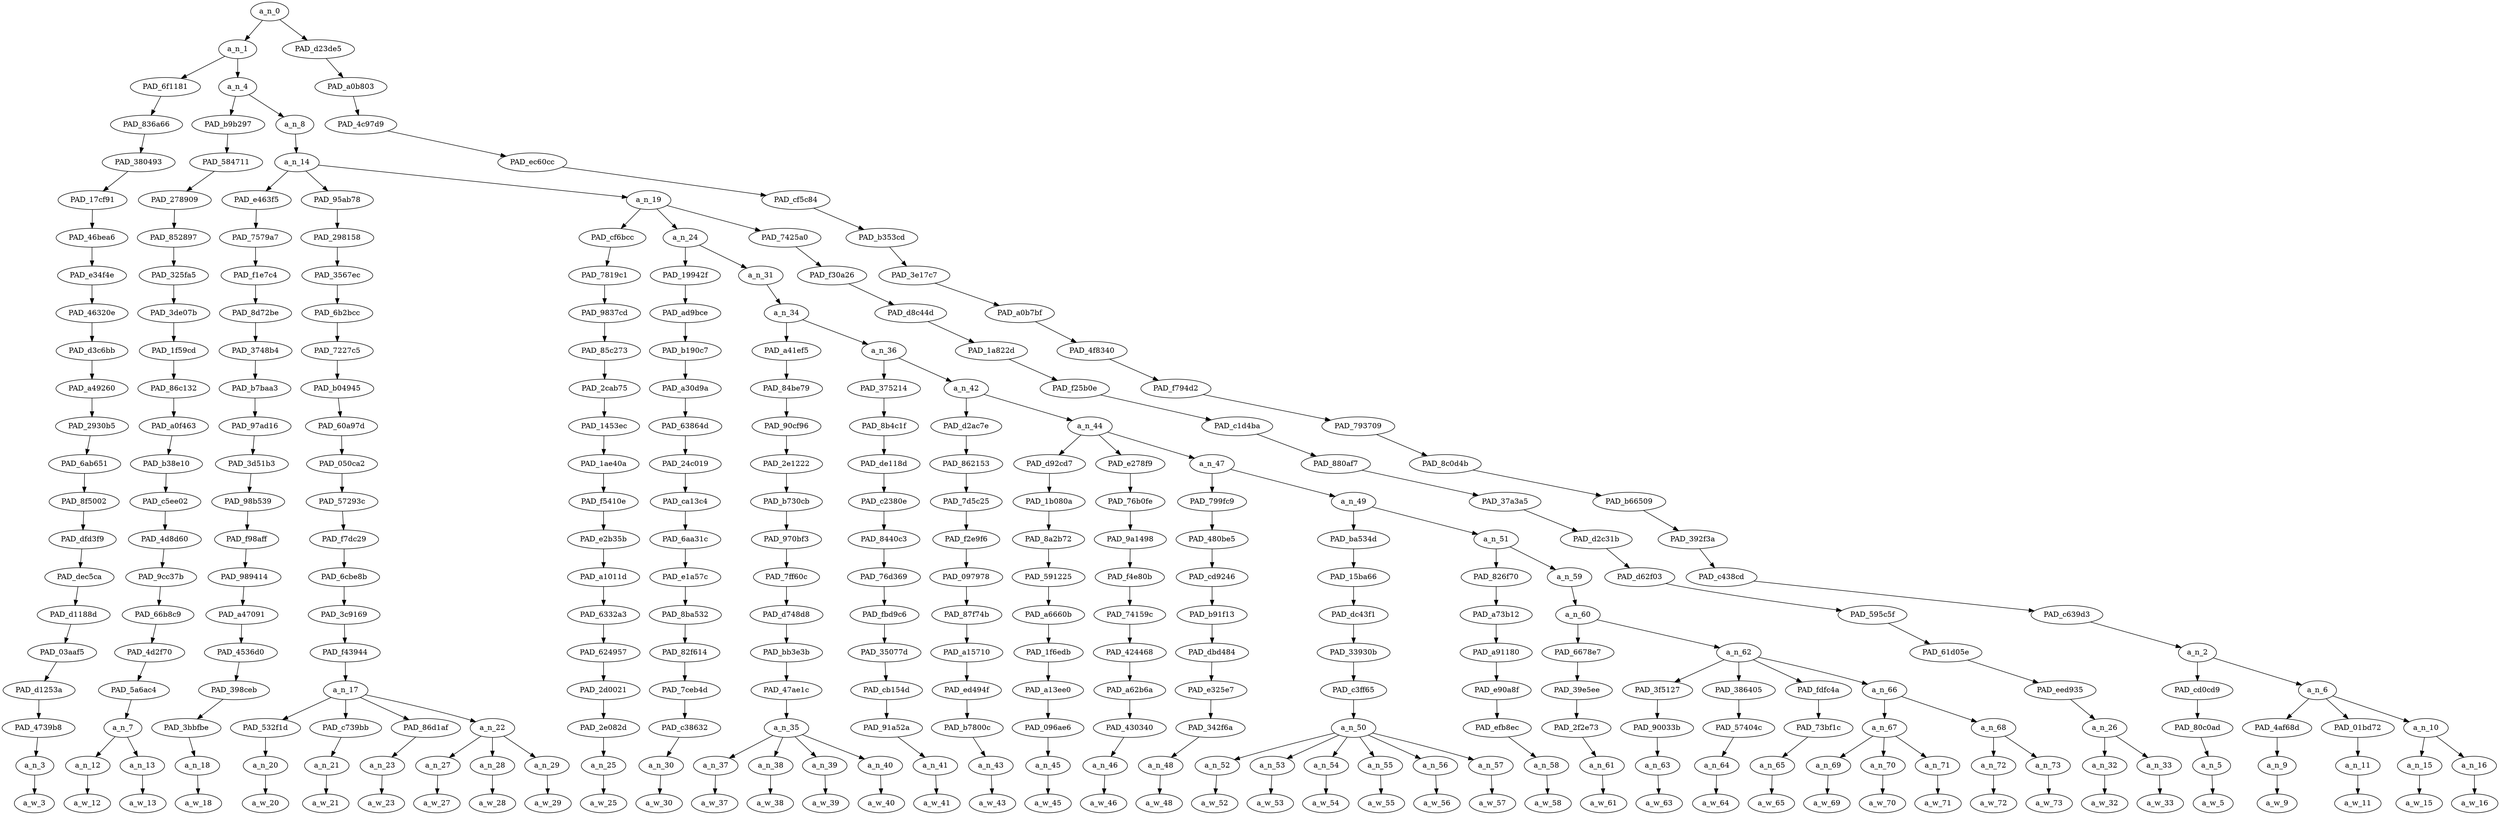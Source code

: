 strict digraph "" {
	a_n_0	[div_dir=1,
		index=0,
		level=21,
		pos="22.096337212456596,21!",
		text_span="[0, 1, 2, 3, 4, 5, 6, 7, 8, 9, 10, 11, 12, 13, 14, 15, 16, 17, 18, 19, 20, 21, 22, 23, 24, 25, 26, 27, 28, 29, 30, 31, 32, 33, 34, \
35, 36, 37, 38, 39, 40, 41, 42, 43]",
		value=1.00000001];
	a_n_1	[div_dir=1,
		index=0,
		level=20,
		pos="3.942674424913194,20!",
		text_span="[0, 1, 2, 3, 4, 5, 6, 7, 8, 9, 10, 11, 12, 13, 14, 15, 16, 17, 18, 19, 20, 21, 22, 23, 24, 25, 26, 27, 28, 29, 30, 31, 32, 33, 34, \
35, 36, 37, 38]",
		value=0.88649582];
	a_n_0 -> a_n_1;
	PAD_d23de5	[div_dir=1,
		index=1,
		level=20,
		pos="40.25,20!",
		text_span="[39, 40, 41, 42, 43]",
		value=0.11306426];
	a_n_0 -> PAD_d23de5;
	PAD_6f1181	[div_dir=1,
		index=0,
		level=19,
		pos="0.0,19!",
		text_span="[0]",
		value=0.02040898];
	a_n_1 -> PAD_6f1181;
	a_n_4	[div_dir=1,
		index=1,
		level=19,
		pos="7.885348849826388,19!",
		text_span="[1, 2, 3, 4, 5, 6, 7, 8, 9, 10, 11, 12, 13, 14, 15, 16, 17, 18, 19, 20, 21, 22, 23, 24, 25, 26, 27, 28, 29, 30, 31, 32, 33, 34, \
35, 36, 37, 38]",
		value=0.86567817];
	a_n_1 -> a_n_4;
	PAD_836a66	[div_dir=1,
		index=0,
		level=18,
		pos="0.0,18!",
		text_span="[0]",
		value=0.02040898];
	PAD_6f1181 -> PAD_836a66;
	PAD_380493	[div_dir=1,
		index=0,
		level=17,
		pos="0.0,17!",
		text_span="[0]",
		value=0.02040898];
	PAD_836a66 -> PAD_380493;
	PAD_17cf91	[div_dir=1,
		index=0,
		level=16,
		pos="0.0,16!",
		text_span="[0]",
		value=0.02040898];
	PAD_380493 -> PAD_17cf91;
	PAD_46bea6	[div_dir=1,
		index=0,
		level=15,
		pos="0.0,15!",
		text_span="[0]",
		value=0.02040898];
	PAD_17cf91 -> PAD_46bea6;
	PAD_e34f4e	[div_dir=1,
		index=0,
		level=14,
		pos="0.0,14!",
		text_span="[0]",
		value=0.02040898];
	PAD_46bea6 -> PAD_e34f4e;
	PAD_46320e	[div_dir=1,
		index=0,
		level=13,
		pos="0.0,13!",
		text_span="[0]",
		value=0.02040898];
	PAD_e34f4e -> PAD_46320e;
	PAD_d3c6bb	[div_dir=1,
		index=0,
		level=12,
		pos="0.0,12!",
		text_span="[0]",
		value=0.02040898];
	PAD_46320e -> PAD_d3c6bb;
	PAD_a49260	[div_dir=1,
		index=0,
		level=11,
		pos="0.0,11!",
		text_span="[0]",
		value=0.02040898];
	PAD_d3c6bb -> PAD_a49260;
	PAD_2930b5	[div_dir=1,
		index=0,
		level=10,
		pos="0.0,10!",
		text_span="[0]",
		value=0.02040898];
	PAD_a49260 -> PAD_2930b5;
	PAD_6ab651	[div_dir=1,
		index=0,
		level=9,
		pos="0.0,9!",
		text_span="[0]",
		value=0.02040898];
	PAD_2930b5 -> PAD_6ab651;
	PAD_8f5002	[div_dir=1,
		index=0,
		level=8,
		pos="0.0,8!",
		text_span="[0]",
		value=0.02040898];
	PAD_6ab651 -> PAD_8f5002;
	PAD_dfd3f9	[div_dir=1,
		index=0,
		level=7,
		pos="0.0,7!",
		text_span="[0]",
		value=0.02040898];
	PAD_8f5002 -> PAD_dfd3f9;
	PAD_dec5ca	[div_dir=1,
		index=0,
		level=6,
		pos="0.0,6!",
		text_span="[0]",
		value=0.02040898];
	PAD_dfd3f9 -> PAD_dec5ca;
	PAD_d1188d	[div_dir=1,
		index=0,
		level=5,
		pos="0.0,5!",
		text_span="[0]",
		value=0.02040898];
	PAD_dec5ca -> PAD_d1188d;
	PAD_03aaf5	[div_dir=1,
		index=0,
		level=4,
		pos="0.0,4!",
		text_span="[0]",
		value=0.02040898];
	PAD_d1188d -> PAD_03aaf5;
	PAD_d1253a	[div_dir=1,
		index=0,
		level=3,
		pos="0.0,3!",
		text_span="[0]",
		value=0.02040898];
	PAD_03aaf5 -> PAD_d1253a;
	PAD_4739b8	[div_dir=1,
		index=0,
		level=2,
		pos="0.0,2!",
		text_span="[0]",
		value=0.02040898];
	PAD_d1253a -> PAD_4739b8;
	a_n_3	[div_dir=1,
		index=0,
		level=1,
		pos="0.0,1!",
		text_span="[0]",
		value=0.02040898];
	PAD_4739b8 -> a_n_3;
	a_w_3	[div_dir=0,
		index=0,
		level=0,
		pos="0,0!",
		text_span="[0]",
		value=in];
	a_n_3 -> a_w_3;
	PAD_b9b297	[div_dir=1,
		index=1,
		level=18,
		pos="1.5,18!",
		text_span="[1, 2]",
		value=0.05766488];
	a_n_4 -> PAD_b9b297;
	a_n_8	[div_dir=1,
		index=2,
		level=18,
		pos="14.270697699652777,18!",
		text_span="[3, 4, 5, 6, 7, 8, 9, 10, 11, 12, 13, 14, 15, 16, 17, 18, 19, 20, 21, 22, 23, 24, 25, 26, 27, 28, 29, 30, 31, 32, 33, 34, 35, 36, \
37, 38]",
		value=0.80761815];
	a_n_4 -> a_n_8;
	PAD_584711	[div_dir=1,
		index=1,
		level=17,
		pos="1.5,17!",
		text_span="[1, 2]",
		value=0.05766488];
	PAD_b9b297 -> PAD_584711;
	PAD_278909	[div_dir=1,
		index=1,
		level=16,
		pos="1.5,16!",
		text_span="[1, 2]",
		value=0.05766488];
	PAD_584711 -> PAD_278909;
	PAD_852897	[div_dir=1,
		index=1,
		level=15,
		pos="1.5,15!",
		text_span="[1, 2]",
		value=0.05766488];
	PAD_278909 -> PAD_852897;
	PAD_325fa5	[div_dir=1,
		index=1,
		level=14,
		pos="1.5,14!",
		text_span="[1, 2]",
		value=0.05766488];
	PAD_852897 -> PAD_325fa5;
	PAD_3de07b	[div_dir=1,
		index=1,
		level=13,
		pos="1.5,13!",
		text_span="[1, 2]",
		value=0.05766488];
	PAD_325fa5 -> PAD_3de07b;
	PAD_1f59cd	[div_dir=1,
		index=1,
		level=12,
		pos="1.5,12!",
		text_span="[1, 2]",
		value=0.05766488];
	PAD_3de07b -> PAD_1f59cd;
	PAD_86c132	[div_dir=1,
		index=1,
		level=11,
		pos="1.5,11!",
		text_span="[1, 2]",
		value=0.05766488];
	PAD_1f59cd -> PAD_86c132;
	PAD_a0f463	[div_dir=1,
		index=1,
		level=10,
		pos="1.5,10!",
		text_span="[1, 2]",
		value=0.05766488];
	PAD_86c132 -> PAD_a0f463;
	PAD_b38e10	[div_dir=1,
		index=1,
		level=9,
		pos="1.5,9!",
		text_span="[1, 2]",
		value=0.05766488];
	PAD_a0f463 -> PAD_b38e10;
	PAD_c5ee02	[div_dir=1,
		index=1,
		level=8,
		pos="1.5,8!",
		text_span="[1, 2]",
		value=0.05766488];
	PAD_b38e10 -> PAD_c5ee02;
	PAD_4d8d60	[div_dir=1,
		index=1,
		level=7,
		pos="1.5,7!",
		text_span="[1, 2]",
		value=0.05766488];
	PAD_c5ee02 -> PAD_4d8d60;
	PAD_9cc37b	[div_dir=1,
		index=1,
		level=6,
		pos="1.5,6!",
		text_span="[1, 2]",
		value=0.05766488];
	PAD_4d8d60 -> PAD_9cc37b;
	PAD_66b8c9	[div_dir=1,
		index=1,
		level=5,
		pos="1.5,5!",
		text_span="[1, 2]",
		value=0.05766488];
	PAD_9cc37b -> PAD_66b8c9;
	PAD_4d2f70	[div_dir=1,
		index=1,
		level=4,
		pos="1.5,4!",
		text_span="[1, 2]",
		value=0.05766488];
	PAD_66b8c9 -> PAD_4d2f70;
	PAD_5a6ac4	[div_dir=1,
		index=1,
		level=3,
		pos="1.5,3!",
		text_span="[1, 2]",
		value=0.05766488];
	PAD_4d2f70 -> PAD_5a6ac4;
	a_n_7	[div_dir=1,
		index=1,
		level=2,
		pos="1.5,2!",
		text_span="[1, 2]",
		value=0.05766488];
	PAD_5a6ac4 -> a_n_7;
	a_n_12	[div_dir=1,
		index=1,
		level=1,
		pos="1.0,1!",
		text_span="[1]",
		value=0.01500311];
	a_n_7 -> a_n_12;
	a_n_13	[div_dir=1,
		index=2,
		level=1,
		pos="2.0,1!",
		text_span="[2]",
		value=0.04263597];
	a_n_7 -> a_n_13;
	a_w_12	[div_dir=0,
		index=1,
		level=0,
		pos="1,0!",
		text_span="[1]",
		value=two];
	a_n_12 -> a_w_12;
	a_w_13	[div_dir=0,
		index=2,
		level=0,
		pos="2,0!",
		text_span="[2]",
		value=tweets];
	a_n_13 -> a_w_13;
	a_n_14	[div_dir=1,
		index=2,
		level=17,
		pos="14.270697699652777,17!",
		text_span="[3, 4, 5, 6, 7, 8, 9, 10, 11, 12, 13, 14, 15, 16, 17, 18, 19, 20, 21, 22, 23, 24, 25, 26, 27, 28, 29, 30, 31, 32, 33, 34, 35, 36, \
37, 38]",
		value=0.80721451];
	a_n_8 -> a_n_14;
	PAD_e463f5	[div_dir=-1,
		index=3,
		level=16,
		pos="9.0,16!",
		text_span="[9]",
		value=0.01427335];
	a_n_14 -> PAD_e463f5;
	PAD_95ab78	[div_dir=1,
		index=2,
		level=16,
		pos="5.25,16!",
		text_span="[3, 4, 5, 6, 7, 8]",
		value=0.12228581];
	a_n_14 -> PAD_95ab78;
	a_n_19	[div_dir=1,
		index=4,
		level=16,
		pos="28.562093098958332,16!",
		text_span="[10, 11, 12, 13, 14, 15, 16, 17, 18, 19, 20, 21, 22, 23, 24, 25, 26, 27, 28, 29, 30, 31, 32, 33, 34, 35, 36, 37, 38]",
		value=0.67025171];
	a_n_14 -> a_n_19;
	PAD_7579a7	[div_dir=-1,
		index=3,
		level=15,
		pos="9.0,15!",
		text_span="[9]",
		value=0.01427335];
	PAD_e463f5 -> PAD_7579a7;
	PAD_f1e7c4	[div_dir=-1,
		index=3,
		level=14,
		pos="9.0,14!",
		text_span="[9]",
		value=0.01427335];
	PAD_7579a7 -> PAD_f1e7c4;
	PAD_8d72be	[div_dir=-1,
		index=3,
		level=13,
		pos="9.0,13!",
		text_span="[9]",
		value=0.01427335];
	PAD_f1e7c4 -> PAD_8d72be;
	PAD_3748b4	[div_dir=-1,
		index=3,
		level=12,
		pos="9.0,12!",
		text_span="[9]",
		value=0.01427335];
	PAD_8d72be -> PAD_3748b4;
	PAD_b7baa3	[div_dir=-1,
		index=3,
		level=11,
		pos="9.0,11!",
		text_span="[9]",
		value=0.01427335];
	PAD_3748b4 -> PAD_b7baa3;
	PAD_97ad16	[div_dir=-1,
		index=3,
		level=10,
		pos="9.0,10!",
		text_span="[9]",
		value=0.01427335];
	PAD_b7baa3 -> PAD_97ad16;
	PAD_3d51b3	[div_dir=-1,
		index=3,
		level=9,
		pos="9.0,9!",
		text_span="[9]",
		value=0.01427335];
	PAD_97ad16 -> PAD_3d51b3;
	PAD_98b539	[div_dir=-1,
		index=3,
		level=8,
		pos="9.0,8!",
		text_span="[9]",
		value=0.01427335];
	PAD_3d51b3 -> PAD_98b539;
	PAD_f98aff	[div_dir=-1,
		index=3,
		level=7,
		pos="9.0,7!",
		text_span="[9]",
		value=0.01427335];
	PAD_98b539 -> PAD_f98aff;
	PAD_989414	[div_dir=-1,
		index=3,
		level=6,
		pos="9.0,6!",
		text_span="[9]",
		value=0.01427335];
	PAD_f98aff -> PAD_989414;
	PAD_a47091	[div_dir=-1,
		index=3,
		level=5,
		pos="9.0,5!",
		text_span="[9]",
		value=0.01427335];
	PAD_989414 -> PAD_a47091;
	PAD_4536d0	[div_dir=-1,
		index=3,
		level=4,
		pos="9.0,4!",
		text_span="[9]",
		value=0.01427335];
	PAD_a47091 -> PAD_4536d0;
	PAD_398ceb	[div_dir=-1,
		index=3,
		level=3,
		pos="9.0,3!",
		text_span="[9]",
		value=0.01427335];
	PAD_4536d0 -> PAD_398ceb;
	PAD_3bbfbe	[div_dir=-1,
		index=6,
		level=2,
		pos="9.0,2!",
		text_span="[9]",
		value=0.01427335];
	PAD_398ceb -> PAD_3bbfbe;
	a_n_18	[div_dir=-1,
		index=9,
		level=1,
		pos="9.0,1!",
		text_span="[9]",
		value=0.01427335];
	PAD_3bbfbe -> a_n_18;
	a_w_18	[div_dir=0,
		index=9,
		level=0,
		pos="9,0!",
		text_span="[9]",
		value=perfectly];
	a_n_18 -> a_w_18;
	PAD_298158	[div_dir=1,
		index=2,
		level=15,
		pos="5.25,15!",
		text_span="[3, 4, 5, 6, 7, 8]",
		value=0.12228581];
	PAD_95ab78 -> PAD_298158;
	PAD_3567ec	[div_dir=1,
		index=2,
		level=14,
		pos="5.25,14!",
		text_span="[3, 4, 5, 6, 7, 8]",
		value=0.12228581];
	PAD_298158 -> PAD_3567ec;
	PAD_6b2bcc	[div_dir=1,
		index=2,
		level=13,
		pos="5.25,13!",
		text_span="[3, 4, 5, 6, 7, 8]",
		value=0.12228581];
	PAD_3567ec -> PAD_6b2bcc;
	PAD_7227c5	[div_dir=1,
		index=2,
		level=12,
		pos="5.25,12!",
		text_span="[3, 4, 5, 6, 7, 8]",
		value=0.12228581];
	PAD_6b2bcc -> PAD_7227c5;
	PAD_b04945	[div_dir=1,
		index=2,
		level=11,
		pos="5.25,11!",
		text_span="[3, 4, 5, 6, 7, 8]",
		value=0.12228581];
	PAD_7227c5 -> PAD_b04945;
	PAD_60a97d	[div_dir=1,
		index=2,
		level=10,
		pos="5.25,10!",
		text_span="[3, 4, 5, 6, 7, 8]",
		value=0.12228581];
	PAD_b04945 -> PAD_60a97d;
	PAD_050ca2	[div_dir=1,
		index=2,
		level=9,
		pos="5.25,9!",
		text_span="[3, 4, 5, 6, 7, 8]",
		value=0.12228581];
	PAD_60a97d -> PAD_050ca2;
	PAD_57293c	[div_dir=1,
		index=2,
		level=8,
		pos="5.25,8!",
		text_span="[3, 4, 5, 6, 7, 8]",
		value=0.12228581];
	PAD_050ca2 -> PAD_57293c;
	PAD_f7dc29	[div_dir=1,
		index=2,
		level=7,
		pos="5.25,7!",
		text_span="[3, 4, 5, 6, 7, 8]",
		value=0.12228581];
	PAD_57293c -> PAD_f7dc29;
	PAD_6cbe8b	[div_dir=1,
		index=2,
		level=6,
		pos="5.25,6!",
		text_span="[3, 4, 5, 6, 7, 8]",
		value=0.12228581];
	PAD_f7dc29 -> PAD_6cbe8b;
	PAD_3c9169	[div_dir=1,
		index=2,
		level=5,
		pos="5.25,5!",
		text_span="[3, 4, 5, 6, 7, 8]",
		value=0.12228581];
	PAD_6cbe8b -> PAD_3c9169;
	PAD_f43944	[div_dir=1,
		index=2,
		level=4,
		pos="5.25,4!",
		text_span="[3, 4, 5, 6, 7, 8]",
		value=0.12228581];
	PAD_3c9169 -> PAD_f43944;
	a_n_17	[div_dir=1,
		index=2,
		level=3,
		pos="5.25,3!",
		text_span="[3, 4, 5, 6, 7, 8]",
		value=0.12228581];
	PAD_f43944 -> a_n_17;
	PAD_532f1d	[div_dir=1,
		index=2,
		level=2,
		pos="3.0,2!",
		text_span="[3]",
		value=0.01160184];
	a_n_17 -> PAD_532f1d;
	PAD_c739bb	[div_dir=1,
		index=3,
		level=2,
		pos="4.0,2!",
		text_span="[4]",
		value=0.01433806];
	a_n_17 -> PAD_c739bb;
	PAD_86d1af	[div_dir=1,
		index=5,
		level=2,
		pos="8.0,2!",
		text_span="[8]",
		value=0.02556507];
	a_n_17 -> PAD_86d1af;
	a_n_22	[div_dir=1,
		index=4,
		level=2,
		pos="6.0,2!",
		text_span="[5, 6, 7]",
		value=0.07061025];
	a_n_17 -> a_n_22;
	a_n_20	[div_dir=1,
		index=3,
		level=1,
		pos="3.0,1!",
		text_span="[3]",
		value=0.01160184];
	PAD_532f1d -> a_n_20;
	a_w_20	[div_dir=0,
		index=3,
		level=0,
		pos="3,0!",
		text_span="[3]",
		value=a];
	a_n_20 -> a_w_20;
	a_n_21	[div_dir=1,
		index=4,
		level=1,
		pos="4.0,1!",
		text_span="[4]",
		value=0.01433806];
	PAD_c739bb -> a_n_21;
	a_w_21	[div_dir=0,
		index=4,
		level=0,
		pos="4,0!",
		text_span="[4]",
		value=naive];
	a_n_21 -> a_w_21;
	a_n_23	[div_dir=1,
		index=8,
		level=1,
		pos="8.0,1!",
		text_span="[8]",
		value=0.02556507];
	PAD_86d1af -> a_n_23;
	a_w_23	[div_dir=0,
		index=8,
		level=0,
		pos="8,0!",
		text_span="[8]",
		value=jew];
	a_n_23 -> a_w_23;
	a_n_27	[div_dir=1,
		index=5,
		level=1,
		pos="5.0,1!",
		text_span="[5]",
		value=0.02814803];
	a_n_22 -> a_n_27;
	a_n_28	[div_dir=1,
		index=6,
		level=1,
		pos="6.0,1!",
		text_span="[6]",
		value=0.01113945];
	a_n_22 -> a_n_28;
	a_n_29	[div_dir=1,
		index=7,
		level=1,
		pos="7.0,1!",
		text_span="[7]",
		value=0.03124834];
	a_n_22 -> a_n_29;
	a_w_27	[div_dir=0,
		index=5,
		level=0,
		pos="5,0!",
		text_span="[5]",
		value=cuck];
	a_n_27 -> a_w_27;
	a_w_28	[div_dir=0,
		index=6,
		level=0,
		pos="6,0!",
		text_span="[6]",
		value=and];
	a_n_28 -> a_w_28;
	a_w_29	[div_dir=0,
		index=7,
		level=0,
		pos="7,0!",
		text_span="[7]",
		value=midwit];
	a_n_29 -> a_w_29;
	PAD_cf6bcc	[div_dir=1,
		index=5,
		level=15,
		pos="36.0,15!",
		text_span="[36]",
		value=0.01317261];
	a_n_19 -> PAD_cf6bcc;
	a_n_24	[div_dir=1,
		index=4,
		level=15,
		pos="12.186279296875,15!",
		text_span="[10, 11, 12, 13, 14, 15, 16, 17, 18, 19, 20, 21, 22, 23, 24, 25, 26, 27, 28, 29, 30, 31, 32, 33, 34, 35]",
		value=0.57135288];
	a_n_19 -> a_n_24;
	PAD_7425a0	[div_dir=1,
		index=6,
		level=15,
		pos="37.5,15!",
		text_span="[37, 38]",
		value=0.08535319];
	a_n_19 -> PAD_7425a0;
	PAD_7819c1	[div_dir=1,
		index=6,
		level=14,
		pos="36.0,14!",
		text_span="[36]",
		value=0.01317261];
	PAD_cf6bcc -> PAD_7819c1;
	PAD_9837cd	[div_dir=1,
		index=6,
		level=13,
		pos="36.0,13!",
		text_span="[36]",
		value=0.01317261];
	PAD_7819c1 -> PAD_9837cd;
	PAD_85c273	[div_dir=1,
		index=7,
		level=12,
		pos="36.0,12!",
		text_span="[36]",
		value=0.01317261];
	PAD_9837cd -> PAD_85c273;
	PAD_2cab75	[div_dir=1,
		index=8,
		level=11,
		pos="36.0,11!",
		text_span="[36]",
		value=0.01317261];
	PAD_85c273 -> PAD_2cab75;
	PAD_1453ec	[div_dir=1,
		index=9,
		level=10,
		pos="36.0,10!",
		text_span="[36]",
		value=0.01317261];
	PAD_2cab75 -> PAD_1453ec;
	PAD_1ae40a	[div_dir=1,
		index=11,
		level=9,
		pos="36.0,9!",
		text_span="[36]",
		value=0.01317261];
	PAD_1453ec -> PAD_1ae40a;
	PAD_f5410e	[div_dir=1,
		index=12,
		level=8,
		pos="36.0,8!",
		text_span="[36]",
		value=0.01317261];
	PAD_1ae40a -> PAD_f5410e;
	PAD_e2b35b	[div_dir=1,
		index=13,
		level=7,
		pos="36.0,7!",
		text_span="[36]",
		value=0.01317261];
	PAD_f5410e -> PAD_e2b35b;
	PAD_a1011d	[div_dir=1,
		index=14,
		level=6,
		pos="36.0,6!",
		text_span="[36]",
		value=0.01317261];
	PAD_e2b35b -> PAD_a1011d;
	PAD_6332a3	[div_dir=1,
		index=14,
		level=5,
		pos="36.0,5!",
		text_span="[36]",
		value=0.01317261];
	PAD_a1011d -> PAD_6332a3;
	PAD_624957	[div_dir=1,
		index=15,
		level=4,
		pos="36.0,4!",
		text_span="[36]",
		value=0.01317261];
	PAD_6332a3 -> PAD_624957;
	PAD_2d0021	[div_dir=1,
		index=18,
		level=3,
		pos="36.0,3!",
		text_span="[36]",
		value=0.01317261];
	PAD_624957 -> PAD_2d0021;
	PAD_2e082d	[div_dir=1,
		index=22,
		level=2,
		pos="36.0,2!",
		text_span="[36]",
		value=0.01317261];
	PAD_2d0021 -> PAD_2e082d;
	a_n_25	[div_dir=1,
		index=36,
		level=1,
		pos="36.0,1!",
		text_span="[36]",
		value=0.01317261];
	PAD_2e082d -> a_n_25;
	a_w_25	[div_dir=0,
		index=36,
		level=0,
		pos="36,0!",
		text_span="[36]",
		value=and1];
	a_n_25 -> a_w_25;
	PAD_19942f	[div_dir=1,
		index=4,
		level=14,
		pos="10.0,14!",
		text_span="[10]",
		value=0.01458270];
	a_n_24 -> PAD_19942f;
	a_n_31	[div_dir=1,
		index=5,
		level=14,
		pos="14.37255859375,14!",
		text_span="[11, 12, 13, 14, 15, 16, 17, 18, 19, 20, 21, 22, 23, 24, 25, 26, 27, 28, 29, 30, 31, 32, 33, 34, 35]",
		value=0.55647986];
	a_n_24 -> a_n_31;
	PAD_ad9bce	[div_dir=1,
		index=4,
		level=13,
		pos="10.0,13!",
		text_span="[10]",
		value=0.01458270];
	PAD_19942f -> PAD_ad9bce;
	PAD_b190c7	[div_dir=1,
		index=4,
		level=12,
		pos="10.0,12!",
		text_span="[10]",
		value=0.01458270];
	PAD_ad9bce -> PAD_b190c7;
	PAD_a30d9a	[div_dir=1,
		index=4,
		level=11,
		pos="10.0,11!",
		text_span="[10]",
		value=0.01458270];
	PAD_b190c7 -> PAD_a30d9a;
	PAD_63864d	[div_dir=1,
		index=4,
		level=10,
		pos="10.0,10!",
		text_span="[10]",
		value=0.01458270];
	PAD_a30d9a -> PAD_63864d;
	PAD_24c019	[div_dir=1,
		index=4,
		level=9,
		pos="10.0,9!",
		text_span="[10]",
		value=0.01458270];
	PAD_63864d -> PAD_24c019;
	PAD_ca13c4	[div_dir=1,
		index=4,
		level=8,
		pos="10.0,8!",
		text_span="[10]",
		value=0.01458270];
	PAD_24c019 -> PAD_ca13c4;
	PAD_6aa31c	[div_dir=1,
		index=4,
		level=7,
		pos="10.0,7!",
		text_span="[10]",
		value=0.01458270];
	PAD_ca13c4 -> PAD_6aa31c;
	PAD_e1a57c	[div_dir=1,
		index=4,
		level=6,
		pos="10.0,6!",
		text_span="[10]",
		value=0.01458270];
	PAD_6aa31c -> PAD_e1a57c;
	PAD_8ba532	[div_dir=1,
		index=4,
		level=5,
		pos="10.0,5!",
		text_span="[10]",
		value=0.01458270];
	PAD_e1a57c -> PAD_8ba532;
	PAD_82f614	[div_dir=1,
		index=4,
		level=4,
		pos="10.0,4!",
		text_span="[10]",
		value=0.01458270];
	PAD_8ba532 -> PAD_82f614;
	PAD_7ceb4d	[div_dir=1,
		index=4,
		level=3,
		pos="10.0,3!",
		text_span="[10]",
		value=0.01458270];
	PAD_82f614 -> PAD_7ceb4d;
	PAD_c38632	[div_dir=1,
		index=7,
		level=2,
		pos="10.0,2!",
		text_span="[10]",
		value=0.01458270];
	PAD_7ceb4d -> PAD_c38632;
	a_n_30	[div_dir=1,
		index=10,
		level=1,
		pos="10.0,1!",
		text_span="[10]",
		value=0.01458270];
	PAD_c38632 -> a_n_30;
	a_w_30	[div_dir=0,
		index=10,
		level=0,
		pos="10,0!",
		text_span="[10]",
		value=illustrate];
	a_n_30 -> a_w_30;
	a_n_34	[div_dir=1,
		index=5,
		level=13,
		pos="14.37255859375,13!",
		text_span="[11, 12, 13, 14, 15, 16, 17, 18, 19, 20, 21, 22, 23, 24, 25, 26, 27, 28, 29, 30, 31, 32, 33, 34, 35]",
		value=0.55618777];
	a_n_31 -> a_n_34;
	PAD_a41ef5	[div_dir=1,
		index=5,
		level=12,
		pos="12.5,12!",
		text_span="[11, 12, 13, 14]",
		value=0.11284361];
	a_n_34 -> PAD_a41ef5;
	a_n_36	[div_dir=1,
		index=6,
		level=12,
		pos="16.2451171875,12!",
		text_span="[15, 16, 17, 18, 19, 20, 21, 22, 23, 24, 25, 26, 27, 28, 29, 30, 31, 32, 33, 34, 35]",
		value=0.44305207];
	a_n_34 -> a_n_36;
	PAD_84be79	[div_dir=1,
		index=5,
		level=11,
		pos="12.5,11!",
		text_span="[11, 12, 13, 14]",
		value=0.11284361];
	PAD_a41ef5 -> PAD_84be79;
	PAD_90cf96	[div_dir=1,
		index=5,
		level=10,
		pos="12.5,10!",
		text_span="[11, 12, 13, 14]",
		value=0.11284361];
	PAD_84be79 -> PAD_90cf96;
	PAD_2e1222	[div_dir=1,
		index=5,
		level=9,
		pos="12.5,9!",
		text_span="[11, 12, 13, 14]",
		value=0.11284361];
	PAD_90cf96 -> PAD_2e1222;
	PAD_b730cb	[div_dir=1,
		index=5,
		level=8,
		pos="12.5,8!",
		text_span="[11, 12, 13, 14]",
		value=0.11284361];
	PAD_2e1222 -> PAD_b730cb;
	PAD_970bf3	[div_dir=1,
		index=5,
		level=7,
		pos="12.5,7!",
		text_span="[11, 12, 13, 14]",
		value=0.11284361];
	PAD_b730cb -> PAD_970bf3;
	PAD_7ff60c	[div_dir=1,
		index=5,
		level=6,
		pos="12.5,6!",
		text_span="[11, 12, 13, 14]",
		value=0.11284361];
	PAD_970bf3 -> PAD_7ff60c;
	PAD_d748d8	[div_dir=1,
		index=5,
		level=5,
		pos="12.5,5!",
		text_span="[11, 12, 13, 14]",
		value=0.11284361];
	PAD_7ff60c -> PAD_d748d8;
	PAD_bb3e3b	[div_dir=1,
		index=5,
		level=4,
		pos="12.5,4!",
		text_span="[11, 12, 13, 14]",
		value=0.11284361];
	PAD_d748d8 -> PAD_bb3e3b;
	PAD_47ae1c	[div_dir=1,
		index=5,
		level=3,
		pos="12.5,3!",
		text_span="[11, 12, 13, 14]",
		value=0.11284361];
	PAD_bb3e3b -> PAD_47ae1c;
	a_n_35	[div_dir=1,
		index=8,
		level=2,
		pos="12.5,2!",
		text_span="[11, 12, 13, 14]",
		value=0.11284361];
	PAD_47ae1c -> a_n_35;
	a_n_37	[div_dir=-1,
		index=11,
		level=1,
		pos="11.0,1!",
		text_span="[11]",
		value=0.01988484];
	a_n_35 -> a_n_37;
	a_n_38	[div_dir=1,
		index=12,
		level=1,
		pos="12.0,1!",
		text_span="[12]",
		value=0.03976000];
	a_n_35 -> a_n_38;
	a_n_39	[div_dir=1,
		index=13,
		level=1,
		pos="13.0,1!",
		text_span="[13]",
		value=0.02242683];
	a_n_35 -> a_n_39;
	a_n_40	[div_dir=1,
		index=14,
		level=1,
		pos="14.0,1!",
		text_span="[14]",
		value=0.03054877];
	a_n_35 -> a_n_40;
	a_w_37	[div_dir=0,
		index=11,
		level=0,
		pos="11,0!",
		text_span="[11]",
		value=white];
	a_n_37 -> a_w_37;
	a_w_38	[div_dir=0,
		index=12,
		level=0,
		pos="12,0!",
		text_span="[12]",
		value=jew1];
	a_n_38 -> a_w_38;
	a_w_39	[div_dir=0,
		index=13,
		level=0,
		pos="13,0!",
		text_span="[13]",
		value=relations];
	a_n_39 -> a_w_39;
	a_w_40	[div_dir=0,
		index=14,
		level=0,
		pos="14,0!",
		text_span="[14]",
		value=cuck1];
	a_n_40 -> a_w_40;
	PAD_375214	[div_dir=-1,
		index=6,
		level=11,
		pos="15.0,11!",
		text_span="[15]",
		value=0.01632744];
	a_n_36 -> PAD_375214;
	a_n_42	[div_dir=1,
		index=7,
		level=11,
		pos="17.490234375,11!",
		text_span="[16, 17, 18, 19, 20, 21, 22, 23, 24, 25, 26, 27, 28, 29, 30, 31, 32, 33, 34, 35]",
		value=0.42650000];
	a_n_36 -> a_n_42;
	PAD_8b4c1f	[div_dir=-1,
		index=6,
		level=10,
		pos="15.0,10!",
		text_span="[15]",
		value=0.01632744];
	PAD_375214 -> PAD_8b4c1f;
	PAD_de118d	[div_dir=-1,
		index=6,
		level=9,
		pos="15.0,9!",
		text_span="[15]",
		value=0.01632744];
	PAD_8b4c1f -> PAD_de118d;
	PAD_c2380e	[div_dir=-1,
		index=6,
		level=8,
		pos="15.0,8!",
		text_span="[15]",
		value=0.01632744];
	PAD_de118d -> PAD_c2380e;
	PAD_8440c3	[div_dir=-1,
		index=6,
		level=7,
		pos="15.0,7!",
		text_span="[15]",
		value=0.01632744];
	PAD_c2380e -> PAD_8440c3;
	PAD_76d369	[div_dir=-1,
		index=6,
		level=6,
		pos="15.0,6!",
		text_span="[15]",
		value=0.01632744];
	PAD_8440c3 -> PAD_76d369;
	PAD_fbd9c6	[div_dir=-1,
		index=6,
		level=5,
		pos="15.0,5!",
		text_span="[15]",
		value=0.01632744];
	PAD_76d369 -> PAD_fbd9c6;
	PAD_35077d	[div_dir=-1,
		index=6,
		level=4,
		pos="15.0,4!",
		text_span="[15]",
		value=0.01632744];
	PAD_fbd9c6 -> PAD_35077d;
	PAD_cb154d	[div_dir=-1,
		index=6,
		level=3,
		pos="15.0,3!",
		text_span="[15]",
		value=0.01632744];
	PAD_35077d -> PAD_cb154d;
	PAD_91a52a	[div_dir=-1,
		index=9,
		level=2,
		pos="15.0,2!",
		text_span="[15]",
		value=0.01632744];
	PAD_cb154d -> PAD_91a52a;
	a_n_41	[div_dir=-1,
		index=15,
		level=1,
		pos="15.0,1!",
		text_span="[15]",
		value=0.01632744];
	PAD_91a52a -> a_n_41;
	a_w_41	[div_dir=0,
		index=15,
		level=0,
		pos="15,0!",
		text_span="[15]",
		value=sees];
	a_n_41 -> a_w_41;
	PAD_d2ac7e	[div_dir=1,
		index=7,
		level=10,
		pos="16.0,10!",
		text_span="[16]",
		value=0.03439458];
	a_n_42 -> PAD_d2ac7e;
	a_n_44	[div_dir=1,
		index=8,
		level=10,
		pos="18.98046875,10!",
		text_span="[17, 18, 19, 20, 21, 22, 23, 24, 25, 26, 27, 28, 29, 30, 31, 32, 33, 34, 35]",
		value=0.39186903];
	a_n_42 -> a_n_44;
	PAD_862153	[div_dir=1,
		index=7,
		level=9,
		pos="16.0,9!",
		text_span="[16]",
		value=0.03439458];
	PAD_d2ac7e -> PAD_862153;
	PAD_7d5c25	[div_dir=1,
		index=7,
		level=8,
		pos="16.0,8!",
		text_span="[16]",
		value=0.03439458];
	PAD_862153 -> PAD_7d5c25;
	PAD_f2e9f6	[div_dir=1,
		index=7,
		level=7,
		pos="16.0,7!",
		text_span="[16]",
		value=0.03439458];
	PAD_7d5c25 -> PAD_f2e9f6;
	PAD_097978	[div_dir=1,
		index=7,
		level=6,
		pos="16.0,6!",
		text_span="[16]",
		value=0.03439458];
	PAD_f2e9f6 -> PAD_097978;
	PAD_87f74b	[div_dir=1,
		index=7,
		level=5,
		pos="16.0,5!",
		text_span="[16]",
		value=0.03439458];
	PAD_097978 -> PAD_87f74b;
	PAD_a15710	[div_dir=1,
		index=7,
		level=4,
		pos="16.0,4!",
		text_span="[16]",
		value=0.03439458];
	PAD_87f74b -> PAD_a15710;
	PAD_ed494f	[div_dir=1,
		index=7,
		level=3,
		pos="16.0,3!",
		text_span="[16]",
		value=0.03439458];
	PAD_a15710 -> PAD_ed494f;
	PAD_b7800c	[div_dir=1,
		index=10,
		level=2,
		pos="16.0,2!",
		text_span="[16]",
		value=0.03439458];
	PAD_ed494f -> PAD_b7800c;
	a_n_43	[div_dir=1,
		index=16,
		level=1,
		pos="16.0,1!",
		text_span="[16]",
		value=0.03439458];
	PAD_b7800c -> a_n_43;
	a_w_43	[div_dir=0,
		index=16,
		level=0,
		pos="16,0!",
		text_span="[16]",
		value=jewish];
	a_n_43 -> a_w_43;
	PAD_d92cd7	[div_dir=-1,
		index=8,
		level=9,
		pos="17.0,9!",
		text_span="[17]",
		value=0.01866289];
	a_n_44 -> PAD_d92cd7;
	PAD_e278f9	[div_dir=-1,
		index=9,
		level=9,
		pos="18.0,9!",
		text_span="[18]",
		value=0.01409574];
	a_n_44 -> PAD_e278f9;
	a_n_47	[div_dir=1,
		index=10,
		level=9,
		pos="21.94140625,9!",
		text_span="[19, 20, 21, 22, 23, 24, 25, 26, 27, 28, 29, 30, 31, 32, 33, 34, 35]",
		value=0.35894125];
	a_n_44 -> a_n_47;
	PAD_1b080a	[div_dir=-1,
		index=8,
		level=8,
		pos="17.0,8!",
		text_span="[17]",
		value=0.01866289];
	PAD_d92cd7 -> PAD_1b080a;
	PAD_8a2b72	[div_dir=-1,
		index=8,
		level=7,
		pos="17.0,7!",
		text_span="[17]",
		value=0.01866289];
	PAD_1b080a -> PAD_8a2b72;
	PAD_591225	[div_dir=-1,
		index=8,
		level=6,
		pos="17.0,6!",
		text_span="[17]",
		value=0.01866289];
	PAD_8a2b72 -> PAD_591225;
	PAD_a6660b	[div_dir=-1,
		index=8,
		level=5,
		pos="17.0,5!",
		text_span="[17]",
		value=0.01866289];
	PAD_591225 -> PAD_a6660b;
	PAD_1f6edb	[div_dir=-1,
		index=8,
		level=4,
		pos="17.0,4!",
		text_span="[17]",
		value=0.01866289];
	PAD_a6660b -> PAD_1f6edb;
	PAD_a13ee0	[div_dir=-1,
		index=8,
		level=3,
		pos="17.0,3!",
		text_span="[17]",
		value=0.01866289];
	PAD_1f6edb -> PAD_a13ee0;
	PAD_096ae6	[div_dir=-1,
		index=11,
		level=2,
		pos="17.0,2!",
		text_span="[17]",
		value=0.01866289];
	PAD_a13ee0 -> PAD_096ae6;
	a_n_45	[div_dir=-1,
		index=17,
		level=1,
		pos="17.0,1!",
		text_span="[17]",
		value=0.01866289];
	PAD_096ae6 -> a_n_45;
	a_w_45	[div_dir=0,
		index=17,
		level=0,
		pos="17,0!",
		text_span="[17]",
		value=listed];
	a_n_45 -> a_w_45;
	PAD_76b0fe	[div_dir=-1,
		index=9,
		level=8,
		pos="18.0,8!",
		text_span="[18]",
		value=0.01409574];
	PAD_e278f9 -> PAD_76b0fe;
	PAD_9a1498	[div_dir=-1,
		index=9,
		level=7,
		pos="18.0,7!",
		text_span="[18]",
		value=0.01409574];
	PAD_76b0fe -> PAD_9a1498;
	PAD_f4e80b	[div_dir=-1,
		index=9,
		level=6,
		pos="18.0,6!",
		text_span="[18]",
		value=0.01409574];
	PAD_9a1498 -> PAD_f4e80b;
	PAD_74159c	[div_dir=-1,
		index=9,
		level=5,
		pos="18.0,5!",
		text_span="[18]",
		value=0.01409574];
	PAD_f4e80b -> PAD_74159c;
	PAD_424468	[div_dir=-1,
		index=9,
		level=4,
		pos="18.0,4!",
		text_span="[18]",
		value=0.01409574];
	PAD_74159c -> PAD_424468;
	PAD_a62b6a	[div_dir=-1,
		index=9,
		level=3,
		pos="18.0,3!",
		text_span="[18]",
		value=0.01409574];
	PAD_424468 -> PAD_a62b6a;
	PAD_430340	[div_dir=-1,
		index=12,
		level=2,
		pos="18.0,2!",
		text_span="[18]",
		value=0.01409574];
	PAD_a62b6a -> PAD_430340;
	a_n_46	[div_dir=-1,
		index=18,
		level=1,
		pos="18.0,1!",
		text_span="[18]",
		value=0.01409574];
	PAD_430340 -> a_n_46;
	a_w_46	[div_dir=0,
		index=18,
		level=0,
		pos="18,0!",
		text_span="[18]",
		value=twice];
	a_n_46 -> a_w_46;
	PAD_799fc9	[div_dir=1,
		index=10,
		level=8,
		pos="19.0,8!",
		text_span="[19]",
		value=0.01279216];
	a_n_47 -> PAD_799fc9;
	a_n_49	[div_dir=1,
		index=11,
		level=8,
		pos="24.8828125,8!",
		text_span="[20, 21, 22, 23, 24, 25, 26, 27, 28, 29, 30, 31, 32, 33, 34, 35]",
		value=0.34595255];
	a_n_47 -> a_n_49;
	PAD_480be5	[div_dir=1,
		index=10,
		level=7,
		pos="19.0,7!",
		text_span="[19]",
		value=0.01279216];
	PAD_799fc9 -> PAD_480be5;
	PAD_cd9246	[div_dir=1,
		index=10,
		level=6,
		pos="19.0,6!",
		text_span="[19]",
		value=0.01279216];
	PAD_480be5 -> PAD_cd9246;
	PAD_b91f13	[div_dir=1,
		index=10,
		level=5,
		pos="19.0,5!",
		text_span="[19]",
		value=0.01279216];
	PAD_cd9246 -> PAD_b91f13;
	PAD_dbd484	[div_dir=1,
		index=10,
		level=4,
		pos="19.0,4!",
		text_span="[19]",
		value=0.01279216];
	PAD_b91f13 -> PAD_dbd484;
	PAD_e325e7	[div_dir=1,
		index=10,
		level=3,
		pos="19.0,3!",
		text_span="[19]",
		value=0.01279216];
	PAD_dbd484 -> PAD_e325e7;
	PAD_342f6a	[div_dir=1,
		index=13,
		level=2,
		pos="19.0,2!",
		text_span="[19]",
		value=0.01279216];
	PAD_e325e7 -> PAD_342f6a;
	a_n_48	[div_dir=1,
		index=19,
		level=1,
		pos="19.0,1!",
		text_span="[19]",
		value=0.01279216];
	PAD_342f6a -> a_n_48;
	a_w_48	[div_dir=0,
		index=19,
		level=0,
		pos="19,0!",
		text_span="[19]",
		value=on];
	a_n_48 -> a_w_48;
	PAD_ba534d	[div_dir=1,
		index=11,
		level=7,
		pos="22.5,7!",
		text_span="[20, 21, 22, 23, 24, 25]",
		value=0.18966399];
	a_n_49 -> PAD_ba534d;
	a_n_51	[div_dir=1,
		index=12,
		level=7,
		pos="27.265625,7!",
		text_span="[26, 27, 28, 29, 30, 31, 32, 33, 34, 35]",
		value=0.15609479];
	a_n_49 -> a_n_51;
	PAD_15ba66	[div_dir=1,
		index=11,
		level=6,
		pos="22.5,6!",
		text_span="[20, 21, 22, 23, 24, 25]",
		value=0.18966399];
	PAD_ba534d -> PAD_15ba66;
	PAD_dc43f1	[div_dir=1,
		index=11,
		level=5,
		pos="22.5,5!",
		text_span="[20, 21, 22, 23, 24, 25]",
		value=0.18966399];
	PAD_15ba66 -> PAD_dc43f1;
	PAD_33930b	[div_dir=1,
		index=11,
		level=4,
		pos="22.5,4!",
		text_span="[20, 21, 22, 23, 24, 25]",
		value=0.18966399];
	PAD_dc43f1 -> PAD_33930b;
	PAD_c3ff65	[div_dir=1,
		index=11,
		level=3,
		pos="22.5,3!",
		text_span="[20, 21, 22, 23, 24, 25]",
		value=0.18966399];
	PAD_33930b -> PAD_c3ff65;
	a_n_50	[div_dir=1,
		index=14,
		level=2,
		pos="22.5,2!",
		text_span="[20, 21, 22, 23, 24, 25]",
		value=0.18966399];
	PAD_c3ff65 -> a_n_50;
	a_n_52	[div_dir=1,
		index=20,
		level=1,
		pos="20.0,1!",
		text_span="[20]",
		value=0.01971067];
	a_n_50 -> a_n_52;
	a_n_53	[div_dir=-1,
		index=21,
		level=1,
		pos="21.0,1!",
		text_span="[21]",
		value=0.03479867];
	a_n_50 -> a_n_53;
	a_n_54	[div_dir=-1,
		index=22,
		level=1,
		pos="22.0,1!",
		text_span="[22]",
		value=0.01284017];
	a_n_50 -> a_n_54;
	a_n_55	[div_dir=1,
		index=23,
		level=1,
		pos="23.0,1!",
		text_span="[23]",
		value=0.03345654];
	a_n_50 -> a_n_55;
	a_n_56	[div_dir=1,
		index=24,
		level=1,
		pos="24.0,1!",
		text_span="[24]",
		value=0.03489312];
	a_n_50 -> a_n_56;
	a_n_57	[div_dir=1,
		index=25,
		level=1,
		pos="25.0,1!",
		text_span="[25]",
		value=0.05379677];
	a_n_50 -> a_n_57;
	a_w_52	[div_dir=0,
		index=20,
		level=0,
		pos="20,0!",
		text_span="[20]",
		value=dnc];
	a_n_52 -> a_w_52;
	a_w_53	[div_dir=0,
		index=21,
		level=0,
		pos="21,0!",
		text_span="[21]",
		value=tweet];
	a_n_53 -> a_w_53;
	a_w_54	[div_dir=0,
		index=22,
		level=0,
		pos="22,0!",
		text_span="[22]",
		value=hmm];
	a_n_54 -> a_w_54;
	a_w_55	[div_dir=0,
		index=23,
		level=0,
		pos="23,0!",
		text_span="[23]",
		value=sumptins];
	a_n_55 -> a_w_55;
	a_w_56	[div_dir=0,
		index=24,
		level=0,
		pos="24,0!",
		text_span="[24]",
		value=fishy];
	a_n_56 -> a_w_56;
	a_w_57	[div_dir=0,
		index=25,
		level=0,
		pos="25,0!",
		text_span="[25]",
		value=kike];
	a_n_57 -> a_w_57;
	PAD_826f70	[div_dir=-1,
		index=12,
		level=6,
		pos="26.0,6!",
		text_span="[26]",
		value=0.01623461];
	a_n_51 -> PAD_826f70;
	a_n_59	[div_dir=1,
		index=13,
		level=6,
		pos="28.53125,6!",
		text_span="[27, 28, 29, 30, 31, 32, 33, 34, 35]",
		value=0.13975626];
	a_n_51 -> a_n_59;
	PAD_a73b12	[div_dir=-1,
		index=12,
		level=5,
		pos="26.0,5!",
		text_span="[26]",
		value=0.01623461];
	PAD_826f70 -> PAD_a73b12;
	PAD_a91180	[div_dir=-1,
		index=12,
		level=4,
		pos="26.0,4!",
		text_span="[26]",
		value=0.01623461];
	PAD_a73b12 -> PAD_a91180;
	PAD_e90a8f	[div_dir=-1,
		index=12,
		level=3,
		pos="26.0,3!",
		text_span="[26]",
		value=0.01623461];
	PAD_a91180 -> PAD_e90a8f;
	PAD_efb8ec	[div_dir=-1,
		index=15,
		level=2,
		pos="26.0,2!",
		text_span="[26]",
		value=0.01623461];
	PAD_e90a8f -> PAD_efb8ec;
	a_n_58	[div_dir=-1,
		index=26,
		level=1,
		pos="26.0,1!",
		text_span="[26]",
		value=0.01623461];
	PAD_efb8ec -> a_n_58;
	a_w_58	[div_dir=0,
		index=26,
		level=0,
		pos="26,0!",
		text_span="[26]",
		value=tries];
	a_n_58 -> a_w_58;
	a_n_60	[div_dir=1,
		index=13,
		level=5,
		pos="28.53125,5!",
		text_span="[27, 28, 29, 30, 31, 32, 33, 34, 35]",
		value=0.13964092];
	a_n_59 -> a_n_60;
	PAD_6678e7	[div_dir=-1,
		index=13,
		level=4,
		pos="27.0,4!",
		text_span="[27]",
		value=0.01086621];
	a_n_60 -> PAD_6678e7;
	a_n_62	[div_dir=1,
		index=14,
		level=4,
		pos="30.0625,4!",
		text_span="[28, 29, 30, 31, 32, 33, 34, 35]",
		value=0.12865936];
	a_n_60 -> a_n_62;
	PAD_39e5ee	[div_dir=-1,
		index=13,
		level=3,
		pos="27.0,3!",
		text_span="[27]",
		value=0.01086621];
	PAD_6678e7 -> PAD_39e5ee;
	PAD_2f2e73	[div_dir=-1,
		index=16,
		level=2,
		pos="27.0,2!",
		text_span="[27]",
		value=0.01086621];
	PAD_39e5ee -> PAD_2f2e73;
	a_n_61	[div_dir=-1,
		index=27,
		level=1,
		pos="27.0,1!",
		text_span="[27]",
		value=0.01086621];
	PAD_2f2e73 -> a_n_61;
	a_w_61	[div_dir=0,
		index=27,
		level=0,
		pos="27,0!",
		text_span="[27]",
		value=to];
	a_n_61 -> a_w_61;
	PAD_3f5127	[div_dir=1,
		index=14,
		level=3,
		pos="28.0,3!",
		text_span="[28]",
		value=0.01201211];
	a_n_62 -> PAD_3f5127;
	PAD_386405	[div_dir=-1,
		index=15,
		level=3,
		pos="29.0,3!",
		text_span="[29]",
		value=0.01031153];
	a_n_62 -> PAD_386405;
	PAD_fdfc4a	[div_dir=1,
		index=16,
		level=3,
		pos="30.0,3!",
		text_span="[30]",
		value=0.01091495];
	a_n_62 -> PAD_fdfc4a;
	a_n_66	[div_dir=1,
		index=17,
		level=3,
		pos="33.25,3!",
		text_span="[31, 32, 33, 34, 35]",
		value=0.09529580];
	a_n_62 -> a_n_66;
	PAD_90033b	[div_dir=1,
		index=17,
		level=2,
		pos="28.0,2!",
		text_span="[28]",
		value=0.01201211];
	PAD_3f5127 -> PAD_90033b;
	a_n_63	[div_dir=1,
		index=28,
		level=1,
		pos="28.0,1!",
		text_span="[28]",
		value=0.01201211];
	PAD_90033b -> a_n_63;
	a_w_63	[div_dir=0,
		index=28,
		level=0,
		pos="28,0!",
		text_span="[28]",
		value=shut];
	a_n_63 -> a_w_63;
	PAD_57404c	[div_dir=-1,
		index=18,
		level=2,
		pos="29.0,2!",
		text_span="[29]",
		value=0.01031153];
	PAD_386405 -> PAD_57404c;
	a_n_64	[div_dir=-1,
		index=29,
		level=1,
		pos="29.0,1!",
		text_span="[29]",
		value=0.01031153];
	PAD_57404c -> a_n_64;
	a_w_64	[div_dir=0,
		index=29,
		level=0,
		pos="29,0!",
		text_span="[29]",
		value=it];
	a_n_64 -> a_w_64;
	PAD_73bf1c	[div_dir=1,
		index=19,
		level=2,
		pos="30.0,2!",
		text_span="[30]",
		value=0.01091495];
	PAD_fdfc4a -> PAD_73bf1c;
	a_n_65	[div_dir=1,
		index=30,
		level=1,
		pos="30.0,1!",
		text_span="[30]",
		value=0.01091495];
	PAD_73bf1c -> a_n_65;
	a_w_65	[div_dir=0,
		index=30,
		level=0,
		pos="30,0!",
		text_span="[30]",
		value=down];
	a_n_65 -> a_w_65;
	a_n_67	[div_dir=1,
		index=20,
		level=2,
		pos="32.0,2!",
		text_span="[31, 32, 33]",
		value=0.06856611];
	a_n_66 -> a_n_67;
	a_n_68	[div_dir=1,
		index=21,
		level=2,
		pos="34.5,2!",
		text_span="[34, 35]",
		value=0.02659676];
	a_n_66 -> a_n_68;
	a_n_69	[div_dir=1,
		index=31,
		level=1,
		pos="31.0,1!",
		text_span="[31]",
		value=0.01278760];
	a_n_67 -> a_n_69;
	a_n_70	[div_dir=1,
		index=32,
		level=1,
		pos="32.0,1!",
		text_span="[32]",
		value=0.02653693];
	a_n_67 -> a_n_70;
	a_n_71	[div_dir=1,
		index=33,
		level=1,
		pos="33.0,1!",
		text_span="[33]",
		value=0.02911697];
	a_n_67 -> a_n_71;
	a_w_69	[div_dir=0,
		index=31,
		level=0,
		pos="31,0!",
		text_span="[31]",
		value=anti];
	a_n_69 -> a_w_69;
	a_w_70	[div_dir=0,
		index=32,
		level=0,
		pos="32,0!",
		text_span="[32]",
		value=semite];
	a_n_70 -> a_w_70;
	a_w_71	[div_dir=0,
		index=33,
		level=0,
		pos="33,0!",
		text_span="[33]",
		value=cuck2];
	a_n_71 -> a_w_71;
	a_n_72	[div_dir=1,
		index=34,
		level=1,
		pos="34.0,1!",
		text_span="[34]",
		value=0.01284508];
	a_n_68 -> a_n_72;
	a_n_73	[div_dir=1,
		index=35,
		level=1,
		pos="35.0,1!",
		text_span="[35]",
		value=0.01370225];
	a_n_68 -> a_n_73;
	a_w_72	[div_dir=0,
		index=34,
		level=0,
		pos="34,0!",
		text_span="[34]",
		value=expects];
	a_n_72 -> a_w_72;
	a_w_73	[div_dir=0,
		index=35,
		level=0,
		pos="35,0!",
		text_span="[35]",
		value=fairness];
	a_n_73 -> a_w_73;
	PAD_f30a26	[div_dir=1,
		index=7,
		level=14,
		pos="37.5,14!",
		text_span="[37, 38]",
		value=0.08535319];
	PAD_7425a0 -> PAD_f30a26;
	PAD_d8c44d	[div_dir=1,
		index=7,
		level=13,
		pos="37.5,13!",
		text_span="[37, 38]",
		value=0.08535319];
	PAD_f30a26 -> PAD_d8c44d;
	PAD_1a822d	[div_dir=1,
		index=8,
		level=12,
		pos="37.5,12!",
		text_span="[37, 38]",
		value=0.08535319];
	PAD_d8c44d -> PAD_1a822d;
	PAD_f25b0e	[div_dir=1,
		index=9,
		level=11,
		pos="37.5,11!",
		text_span="[37, 38]",
		value=0.08535319];
	PAD_1a822d -> PAD_f25b0e;
	PAD_c1d4ba	[div_dir=1,
		index=10,
		level=10,
		pos="37.5,10!",
		text_span="[37, 38]",
		value=0.08535319];
	PAD_f25b0e -> PAD_c1d4ba;
	PAD_880af7	[div_dir=1,
		index=12,
		level=9,
		pos="37.5,9!",
		text_span="[37, 38]",
		value=0.08535319];
	PAD_c1d4ba -> PAD_880af7;
	PAD_37a3a5	[div_dir=1,
		index=13,
		level=8,
		pos="37.5,8!",
		text_span="[37, 38]",
		value=0.08535319];
	PAD_880af7 -> PAD_37a3a5;
	PAD_d2c31b	[div_dir=1,
		index=14,
		level=7,
		pos="37.5,7!",
		text_span="[37, 38]",
		value=0.08535319];
	PAD_37a3a5 -> PAD_d2c31b;
	PAD_d62f03	[div_dir=1,
		index=15,
		level=6,
		pos="37.5,6!",
		text_span="[37, 38]",
		value=0.08535319];
	PAD_d2c31b -> PAD_d62f03;
	PAD_595c5f	[div_dir=1,
		index=15,
		level=5,
		pos="37.5,5!",
		text_span="[37, 38]",
		value=0.08535319];
	PAD_d62f03 -> PAD_595c5f;
	PAD_61d05e	[div_dir=1,
		index=16,
		level=4,
		pos="37.5,4!",
		text_span="[37, 38]",
		value=0.08535319];
	PAD_595c5f -> PAD_61d05e;
	PAD_eed935	[div_dir=1,
		index=19,
		level=3,
		pos="37.5,3!",
		text_span="[37, 38]",
		value=0.08535319];
	PAD_61d05e -> PAD_eed935;
	a_n_26	[div_dir=1,
		index=23,
		level=2,
		pos="37.5,2!",
		text_span="[37, 38]",
		value=0.08535319];
	PAD_eed935 -> a_n_26;
	a_n_32	[div_dir=-1,
		index=37,
		level=1,
		pos="37.0,1!",
		text_span="[37]",
		value=0.02152895];
	a_n_26 -> a_n_32;
	a_n_33	[div_dir=1,
		index=38,
		level=1,
		pos="38.0,1!",
		text_span="[38]",
		value=0.06348212];
	a_n_26 -> a_n_33;
	a_w_32	[div_dir=0,
		index=37,
		level=0,
		pos="37,0!",
		text_span="[37]",
		value=explains];
	a_n_32 -> a_w_32;
	a_w_33	[div_dir=0,
		index=38,
		level=0,
		pos="38,0!",
		text_span="[38]",
		value=kike1];
	a_n_33 -> a_w_33;
	PAD_a0b803	[div_dir=1,
		index=2,
		level=19,
		pos="40.25,19!",
		text_span="[39, 40, 41, 42, 43]",
		value=0.11306426];
	PAD_d23de5 -> PAD_a0b803;
	PAD_4c97d9	[div_dir=1,
		index=3,
		level=18,
		pos="40.25,18!",
		text_span="[39, 40, 41, 42, 43]",
		value=0.11306426];
	PAD_a0b803 -> PAD_4c97d9;
	PAD_ec60cc	[div_dir=1,
		index=3,
		level=17,
		pos="40.25,17!",
		text_span="[39, 40, 41, 42, 43]",
		value=0.11306426];
	PAD_4c97d9 -> PAD_ec60cc;
	PAD_cf5c84	[div_dir=1,
		index=5,
		level=16,
		pos="40.25,16!",
		text_span="[39, 40, 41, 42, 43]",
		value=0.11306426];
	PAD_ec60cc -> PAD_cf5c84;
	PAD_b353cd	[div_dir=1,
		index=7,
		level=15,
		pos="40.25,15!",
		text_span="[39, 40, 41, 42, 43]",
		value=0.11306426];
	PAD_cf5c84 -> PAD_b353cd;
	PAD_3e17c7	[div_dir=1,
		index=8,
		level=14,
		pos="40.25,14!",
		text_span="[39, 40, 41, 42, 43]",
		value=0.11306426];
	PAD_b353cd -> PAD_3e17c7;
	PAD_a0b7bf	[div_dir=1,
		index=8,
		level=13,
		pos="40.25,13!",
		text_span="[39, 40, 41, 42, 43]",
		value=0.11306426];
	PAD_3e17c7 -> PAD_a0b7bf;
	PAD_4f8340	[div_dir=1,
		index=9,
		level=12,
		pos="40.25,12!",
		text_span="[39, 40, 41, 42, 43]",
		value=0.11306426];
	PAD_a0b7bf -> PAD_4f8340;
	PAD_f794d2	[div_dir=1,
		index=10,
		level=11,
		pos="40.25,11!",
		text_span="[39, 40, 41, 42, 43]",
		value=0.11306426];
	PAD_4f8340 -> PAD_f794d2;
	PAD_793709	[div_dir=1,
		index=11,
		level=10,
		pos="40.25,10!",
		text_span="[39, 40, 41, 42, 43]",
		value=0.11306426];
	PAD_f794d2 -> PAD_793709;
	PAD_8c0d4b	[div_dir=1,
		index=13,
		level=9,
		pos="40.25,9!",
		text_span="[39, 40, 41, 42, 43]",
		value=0.11306426];
	PAD_793709 -> PAD_8c0d4b;
	PAD_b66509	[div_dir=1,
		index=14,
		level=8,
		pos="40.25,8!",
		text_span="[39, 40, 41, 42, 43]",
		value=0.11306426];
	PAD_8c0d4b -> PAD_b66509;
	PAD_392f3a	[div_dir=1,
		index=15,
		level=7,
		pos="40.25,7!",
		text_span="[39, 40, 41, 42, 43]",
		value=0.11306426];
	PAD_b66509 -> PAD_392f3a;
	PAD_c438cd	[div_dir=1,
		index=16,
		level=6,
		pos="40.25,6!",
		text_span="[39, 40, 41, 42, 43]",
		value=0.11306426];
	PAD_392f3a -> PAD_c438cd;
	PAD_c639d3	[div_dir=1,
		index=16,
		level=5,
		pos="40.25,5!",
		text_span="[39, 40, 41, 42, 43]",
		value=0.11306426];
	PAD_c438cd -> PAD_c639d3;
	a_n_2	[div_dir=1,
		index=17,
		level=4,
		pos="40.25,4!",
		text_span="[39, 40, 41, 42, 43]",
		value=0.11306426];
	PAD_c639d3 -> a_n_2;
	PAD_cd0cd9	[div_dir=1,
		index=20,
		level=3,
		pos="39.0,3!",
		text_span="[39]",
		value=0.02492749];
	a_n_2 -> PAD_cd0cd9;
	a_n_6	[div_dir=1,
		index=21,
		level=3,
		pos="41.5,3!",
		text_span="[40, 41, 42, 43]",
		value=0.08797324];
	a_n_2 -> a_n_6;
	PAD_80c0ad	[div_dir=1,
		index=24,
		level=2,
		pos="39.0,2!",
		text_span="[39]",
		value=0.02492749];
	PAD_cd0cd9 -> PAD_80c0ad;
	a_n_5	[div_dir=1,
		index=39,
		level=1,
		pos="39.0,1!",
		text_span="[39]",
		value=0.02492749];
	PAD_80c0ad -> a_n_5;
	a_w_5	[div_dir=0,
		index=39,
		level=0,
		pos="39,0!",
		text_span="[39]",
		value=suck];
	a_n_5 -> a_w_5;
	PAD_4af68d	[div_dir=1,
		index=25,
		level=2,
		pos="40.0,2!",
		text_span="[40]",
		value=0.01552679];
	a_n_6 -> PAD_4af68d;
	PAD_01bd72	[div_dir=1,
		index=27,
		level=2,
		pos="43.0,2!",
		text_span="[43]",
		value=0.04311372];
	a_n_6 -> PAD_01bd72;
	a_n_10	[div_dir=1,
		index=26,
		level=2,
		pos="41.5,2!",
		text_span="[41, 42]",
		value=0.02922903];
	a_n_6 -> a_n_10;
	a_n_9	[div_dir=1,
		index=40,
		level=1,
		pos="40.0,1!",
		text_span="[40]",
		value=0.01552679];
	PAD_4af68d -> a_n_9;
	a_w_9	[div_dir=0,
		index=40,
		level=0,
		pos="40,0!",
		text_span="[40]",
		value=my];
	a_n_9 -> a_w_9;
	a_n_11	[div_dir=1,
		index=43,
		level=1,
		pos="43.0,1!",
		text_span="[43]",
		value=0.04311372];
	PAD_01bd72 -> a_n_11;
	a_w_11	[div_dir=0,
		index=43,
		level=0,
		pos="43,0!",
		text_span="[43]",
		value=goyim];
	a_n_11 -> a_w_11;
	a_n_15	[div_dir=1,
		index=41,
		level=1,
		pos="41.0,1!",
		text_span="[41]",
		value=0.01668887];
	a_n_10 -> a_n_15;
	a_n_16	[div_dir=1,
		index=42,
		level=1,
		pos="42.0,1!",
		text_span="[42]",
		value=0.01248360];
	a_n_10 -> a_n_16;
	a_w_15	[div_dir=0,
		index=41,
		level=0,
		pos="41,0!",
		text_span="[41]",
		value=dick];
	a_n_15 -> a_w_15;
	a_w_16	[div_dir=0,
		index=42,
		level=0,
		pos="42,0!",
		text_span="[42]",
		value=harder];
	a_n_16 -> a_w_16;
}
